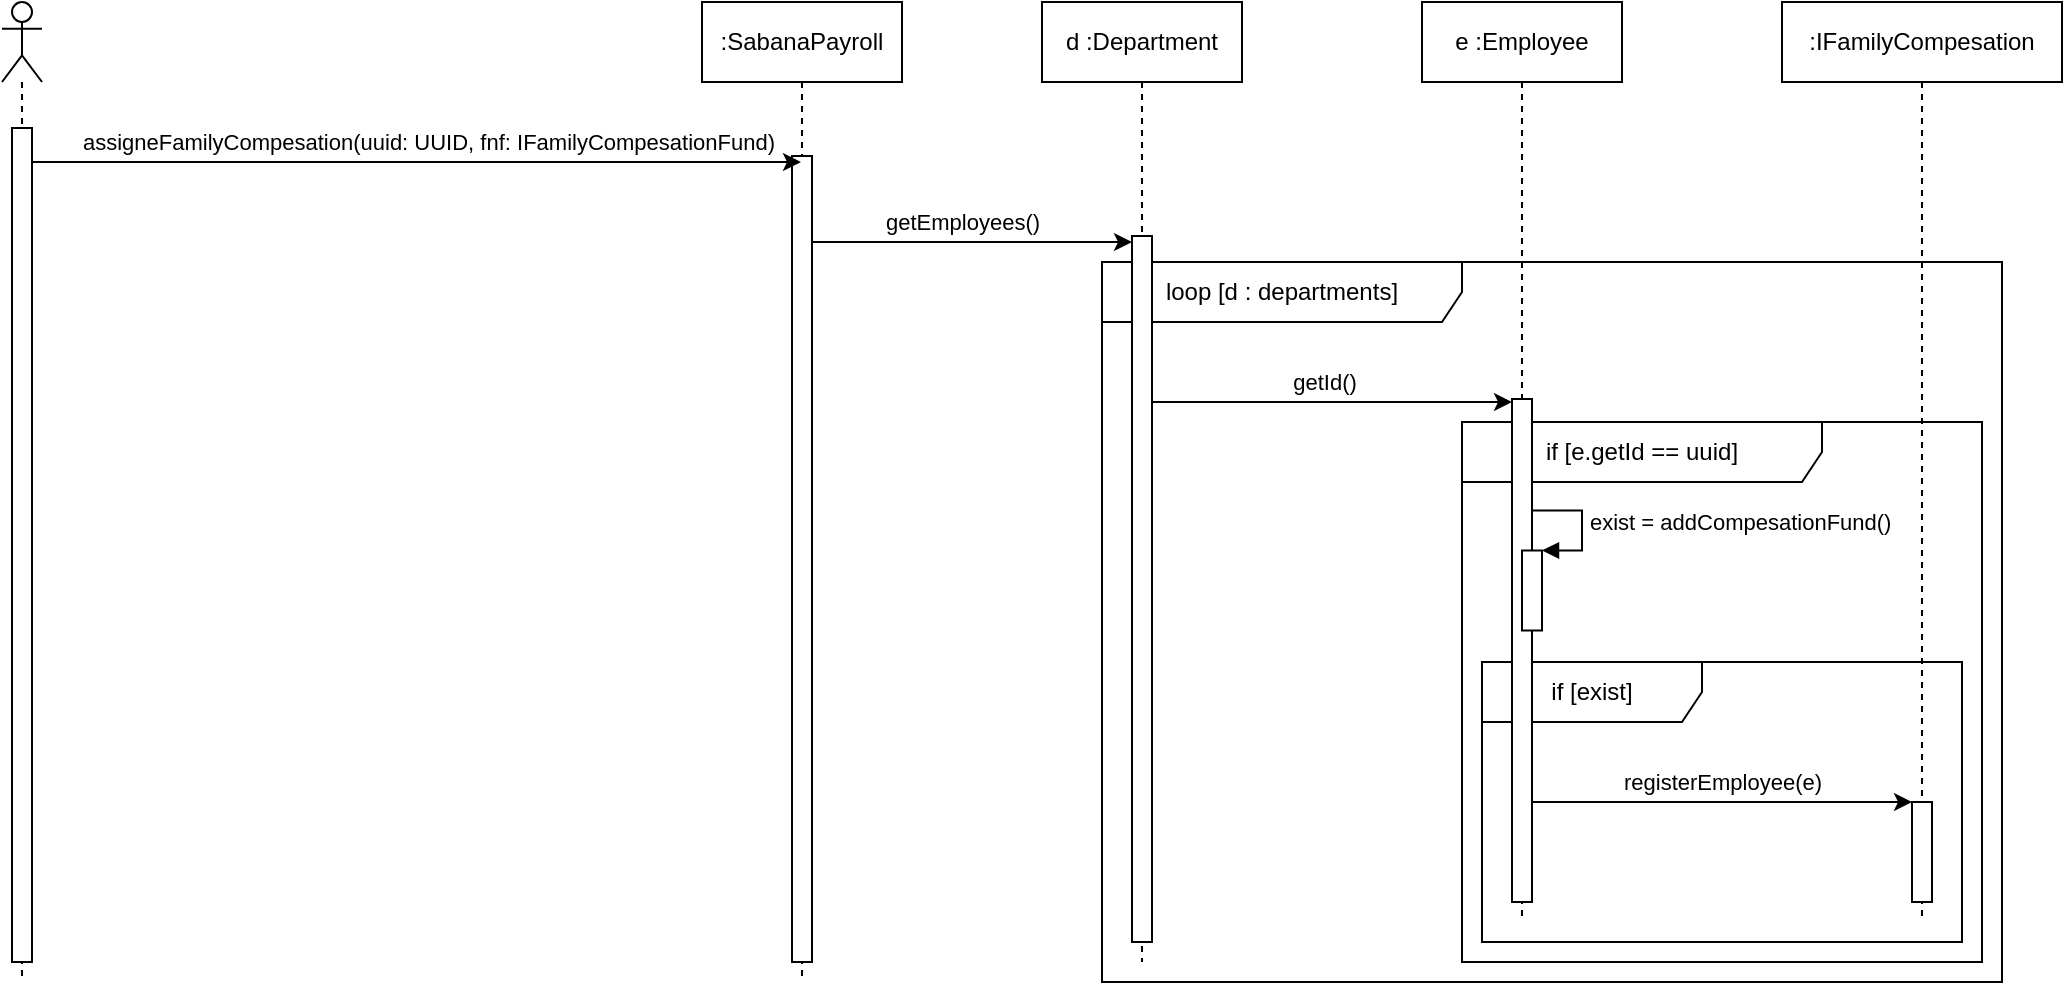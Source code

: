 <mxfile version="14.4.4" type="github">
  <diagram id="7xJONXGsA8aCS9Y3LKJp" name="Page-1">
    <mxGraphModel dx="1108" dy="450" grid="1" gridSize="10" guides="1" tooltips="1" connect="1" arrows="1" fold="1" page="1" pageScale="1" pageWidth="240" pageHeight="85" math="0" shadow="0">
      <root>
        <mxCell id="0" />
        <mxCell id="1" parent="0" />
        <mxCell id="tJiMtfJhJ-QrdYGh-e4V-16" value="loop [d : departments]" style="shape=umlFrame;whiteSpace=wrap;html=1;width=180;height=30;" vertex="1" parent="1">
          <mxGeometry x="360" y="170" width="450" height="360" as="geometry" />
        </mxCell>
        <mxCell id="tJiMtfJhJ-QrdYGh-e4V-21" value="if [e.getId == uuid]" style="shape=umlFrame;whiteSpace=wrap;html=1;width=180;height=30;" vertex="1" parent="1">
          <mxGeometry x="540" y="250" width="260" height="270" as="geometry" />
        </mxCell>
        <mxCell id="tJiMtfJhJ-QrdYGh-e4V-30" value="if [exist]" style="shape=umlFrame;whiteSpace=wrap;html=1;width=110;height=30;" vertex="1" parent="1">
          <mxGeometry x="550" y="370" width="240" height="140" as="geometry" />
        </mxCell>
        <mxCell id="tJiMtfJhJ-QrdYGh-e4V-5" value="" style="shape=umlLifeline;participant=umlActor;perimeter=lifelinePerimeter;whiteSpace=wrap;html=1;container=1;collapsible=0;recursiveResize=0;verticalAlign=top;spacingTop=36;outlineConnect=0;" vertex="1" parent="1">
          <mxGeometry x="-190" y="40" width="20" height="490" as="geometry" />
        </mxCell>
        <mxCell id="tJiMtfJhJ-QrdYGh-e4V-6" value="" style="html=1;points=[];perimeter=orthogonalPerimeter;" vertex="1" parent="tJiMtfJhJ-QrdYGh-e4V-5">
          <mxGeometry x="5" y="63" width="10" height="417" as="geometry" />
        </mxCell>
        <mxCell id="tJiMtfJhJ-QrdYGh-e4V-7" value=":SabanaPayroll" style="shape=umlLifeline;perimeter=lifelinePerimeter;whiteSpace=wrap;html=1;container=1;collapsible=0;recursiveResize=0;outlineConnect=0;" vertex="1" parent="1">
          <mxGeometry x="160" y="40" width="100" height="490" as="geometry" />
        </mxCell>
        <mxCell id="tJiMtfJhJ-QrdYGh-e4V-8" value="" style="html=1;points=[];perimeter=orthogonalPerimeter;" vertex="1" parent="tJiMtfJhJ-QrdYGh-e4V-7">
          <mxGeometry x="45" y="77" width="10" height="403" as="geometry" />
        </mxCell>
        <mxCell id="tJiMtfJhJ-QrdYGh-e4V-9" value="assigneFamilyCompesation(uuid: UUID, fnf: IFamilyCompesationFund)" style="edgeStyle=orthogonalEdgeStyle;rounded=0;orthogonalLoop=1;jettySize=auto;html=1;" edge="1" parent="1" source="tJiMtfJhJ-QrdYGh-e4V-6" target="tJiMtfJhJ-QrdYGh-e4V-7">
          <mxGeometry x="0.03" y="10" relative="1" as="geometry">
            <Array as="points">
              <mxPoint x="-90" y="120" />
              <mxPoint x="-90" y="120" />
            </Array>
            <mxPoint as="offset" />
          </mxGeometry>
        </mxCell>
        <mxCell id="tJiMtfJhJ-QrdYGh-e4V-10" value="d :Department" style="shape=umlLifeline;perimeter=lifelinePerimeter;whiteSpace=wrap;html=1;container=1;collapsible=0;recursiveResize=0;outlineConnect=0;" vertex="1" parent="1">
          <mxGeometry x="330" y="40" width="100" height="480" as="geometry" />
        </mxCell>
        <mxCell id="tJiMtfJhJ-QrdYGh-e4V-11" value="" style="html=1;points=[];perimeter=orthogonalPerimeter;" vertex="1" parent="tJiMtfJhJ-QrdYGh-e4V-10">
          <mxGeometry x="45" y="117" width="10" height="353" as="geometry" />
        </mxCell>
        <mxCell id="tJiMtfJhJ-QrdYGh-e4V-13" value="e :Employee" style="shape=umlLifeline;perimeter=lifelinePerimeter;whiteSpace=wrap;html=1;container=1;collapsible=0;recursiveResize=0;outlineConnect=0;" vertex="1" parent="1">
          <mxGeometry x="520" y="40" width="100" height="460" as="geometry" />
        </mxCell>
        <mxCell id="tJiMtfJhJ-QrdYGh-e4V-14" value="" style="html=1;points=[];perimeter=orthogonalPerimeter;" vertex="1" parent="tJiMtfJhJ-QrdYGh-e4V-13">
          <mxGeometry x="45" y="198.5" width="10" height="251.5" as="geometry" />
        </mxCell>
        <mxCell id="tJiMtfJhJ-QrdYGh-e4V-27" value="" style="html=1;points=[];perimeter=orthogonalPerimeter;" vertex="1" parent="tJiMtfJhJ-QrdYGh-e4V-13">
          <mxGeometry x="50" y="274.25" width="10" height="40" as="geometry" />
        </mxCell>
        <mxCell id="tJiMtfJhJ-QrdYGh-e4V-28" value="exist = addCompesationFund()" style="edgeStyle=orthogonalEdgeStyle;html=1;align=left;spacingLeft=2;endArrow=block;rounded=0;entryX=1;entryY=0;" edge="1" target="tJiMtfJhJ-QrdYGh-e4V-27" parent="tJiMtfJhJ-QrdYGh-e4V-13">
          <mxGeometry x="0.193" relative="1" as="geometry">
            <mxPoint x="55" y="274.25" as="sourcePoint" />
            <Array as="points">
              <mxPoint x="55" y="254.25" />
              <mxPoint x="80" y="254.25" />
              <mxPoint x="80" y="274.25" />
              <mxPoint x="60" y="274.25" />
            </Array>
            <mxPoint as="offset" />
          </mxGeometry>
        </mxCell>
        <mxCell id="tJiMtfJhJ-QrdYGh-e4V-17" value=":IFamilyCompesation" style="shape=umlLifeline;perimeter=lifelinePerimeter;whiteSpace=wrap;html=1;container=1;collapsible=0;recursiveResize=0;outlineConnect=0;" vertex="1" parent="1">
          <mxGeometry x="700" y="40" width="140" height="460" as="geometry" />
        </mxCell>
        <mxCell id="tJiMtfJhJ-QrdYGh-e4V-20" value="" style="html=1;points=[];perimeter=orthogonalPerimeter;" vertex="1" parent="tJiMtfJhJ-QrdYGh-e4V-17">
          <mxGeometry x="65" y="400" width="10" height="50" as="geometry" />
        </mxCell>
        <mxCell id="tJiMtfJhJ-QrdYGh-e4V-18" value="getEmployees()" style="edgeStyle=orthogonalEdgeStyle;rounded=0;orthogonalLoop=1;jettySize=auto;html=1;" edge="1" parent="1" source="tJiMtfJhJ-QrdYGh-e4V-8" target="tJiMtfJhJ-QrdYGh-e4V-11">
          <mxGeometry x="-0.062" y="10" relative="1" as="geometry">
            <Array as="points">
              <mxPoint x="290" y="160" />
              <mxPoint x="290" y="160" />
            </Array>
            <mxPoint as="offset" />
          </mxGeometry>
        </mxCell>
        <mxCell id="tJiMtfJhJ-QrdYGh-e4V-19" value="getId()" style="edgeStyle=orthogonalEdgeStyle;rounded=0;orthogonalLoop=1;jettySize=auto;html=1;" edge="1" parent="1" source="tJiMtfJhJ-QrdYGh-e4V-11" target="tJiMtfJhJ-QrdYGh-e4V-14">
          <mxGeometry x="-0.05" y="10" relative="1" as="geometry">
            <Array as="points">
              <mxPoint x="530" y="240" />
              <mxPoint x="530" y="240" />
            </Array>
            <mxPoint as="offset" />
          </mxGeometry>
        </mxCell>
        <mxCell id="tJiMtfJhJ-QrdYGh-e4V-31" value="registerEmployee(e)" style="edgeStyle=orthogonalEdgeStyle;rounded=0;orthogonalLoop=1;jettySize=auto;html=1;" edge="1" parent="1" source="tJiMtfJhJ-QrdYGh-e4V-14" target="tJiMtfJhJ-QrdYGh-e4V-20">
          <mxGeometry y="10" relative="1" as="geometry">
            <Array as="points">
              <mxPoint x="670" y="440" />
              <mxPoint x="670" y="440" />
            </Array>
            <mxPoint as="offset" />
          </mxGeometry>
        </mxCell>
      </root>
    </mxGraphModel>
  </diagram>
</mxfile>
